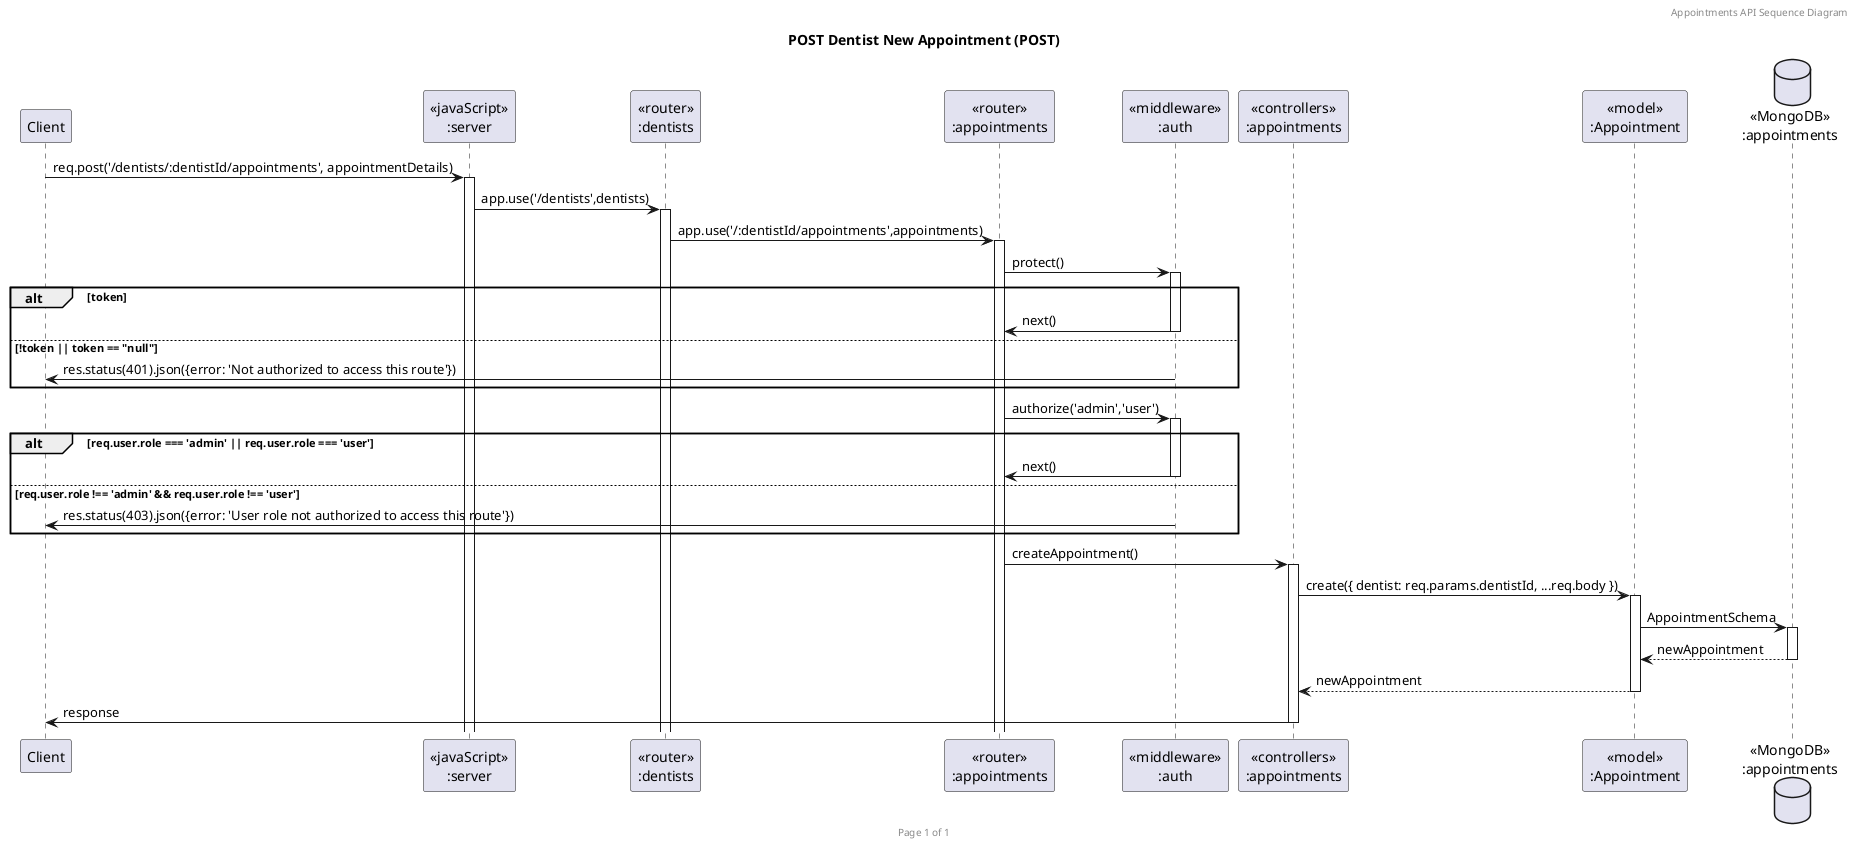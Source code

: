 @startuml POST Dentist New Appointment (POST)

header Appointments API Sequence Diagram
footer Page %page% of %lastpage%
title "POST Dentist New Appointment (POST)"

participant "Client" as client
participant "<<javaScript>>\n:server" as server
participant "<<router>>\n:dentists" as routerDentists
participant "<<router>>\n:appointments" as routerAppointments
participant "<<middleware>>\n:auth" as middlewareAuth
participant "<<controllers>>\n:appointments" as controllersAppointments
participant "<<model>>\n:Appointment" as modelAppointment
database "<<MongoDB>>\n:appointments" as AppointmentsDatabase

client->server ++:req.post('/dentists/:dentistId/appointments', appointmentDetails)
server->routerDentists ++:app.use('/dentists',dentists)
routerDentists->routerAppointments ++:app.use('/:dentistId/appointments',appointments)
routerAppointments -> middlewareAuth ++:protect()
alt token
    middlewareAuth -> routerAppointments --:next()
else !token || token == "null"
    middlewareAuth -> client --:res.status(401).json({error: 'Not authorized to access this route'})
end
routerAppointments -> middlewareAuth ++:authorize('admin','user')
alt req.user.role === 'admin' || req.user.role === 'user'
    middlewareAuth -> routerAppointments --:next()
else req.user.role !== 'admin' && req.user.role !== 'user'
    middlewareAuth -> client --:res.status(403).json({error: 'User role not authorized to access this route'})
end
routerAppointments -> controllersAppointments ++:createAppointment()
controllersAppointments->modelAppointment ++:create({ dentist: req.params.dentistId, ...req.body })
modelAppointment ->AppointmentsDatabase ++: AppointmentSchema
AppointmentsDatabase --> modelAppointment --: newAppointment
controllersAppointments <-- modelAppointment --:newAppointment
controllersAppointments->client --:response

@enduml